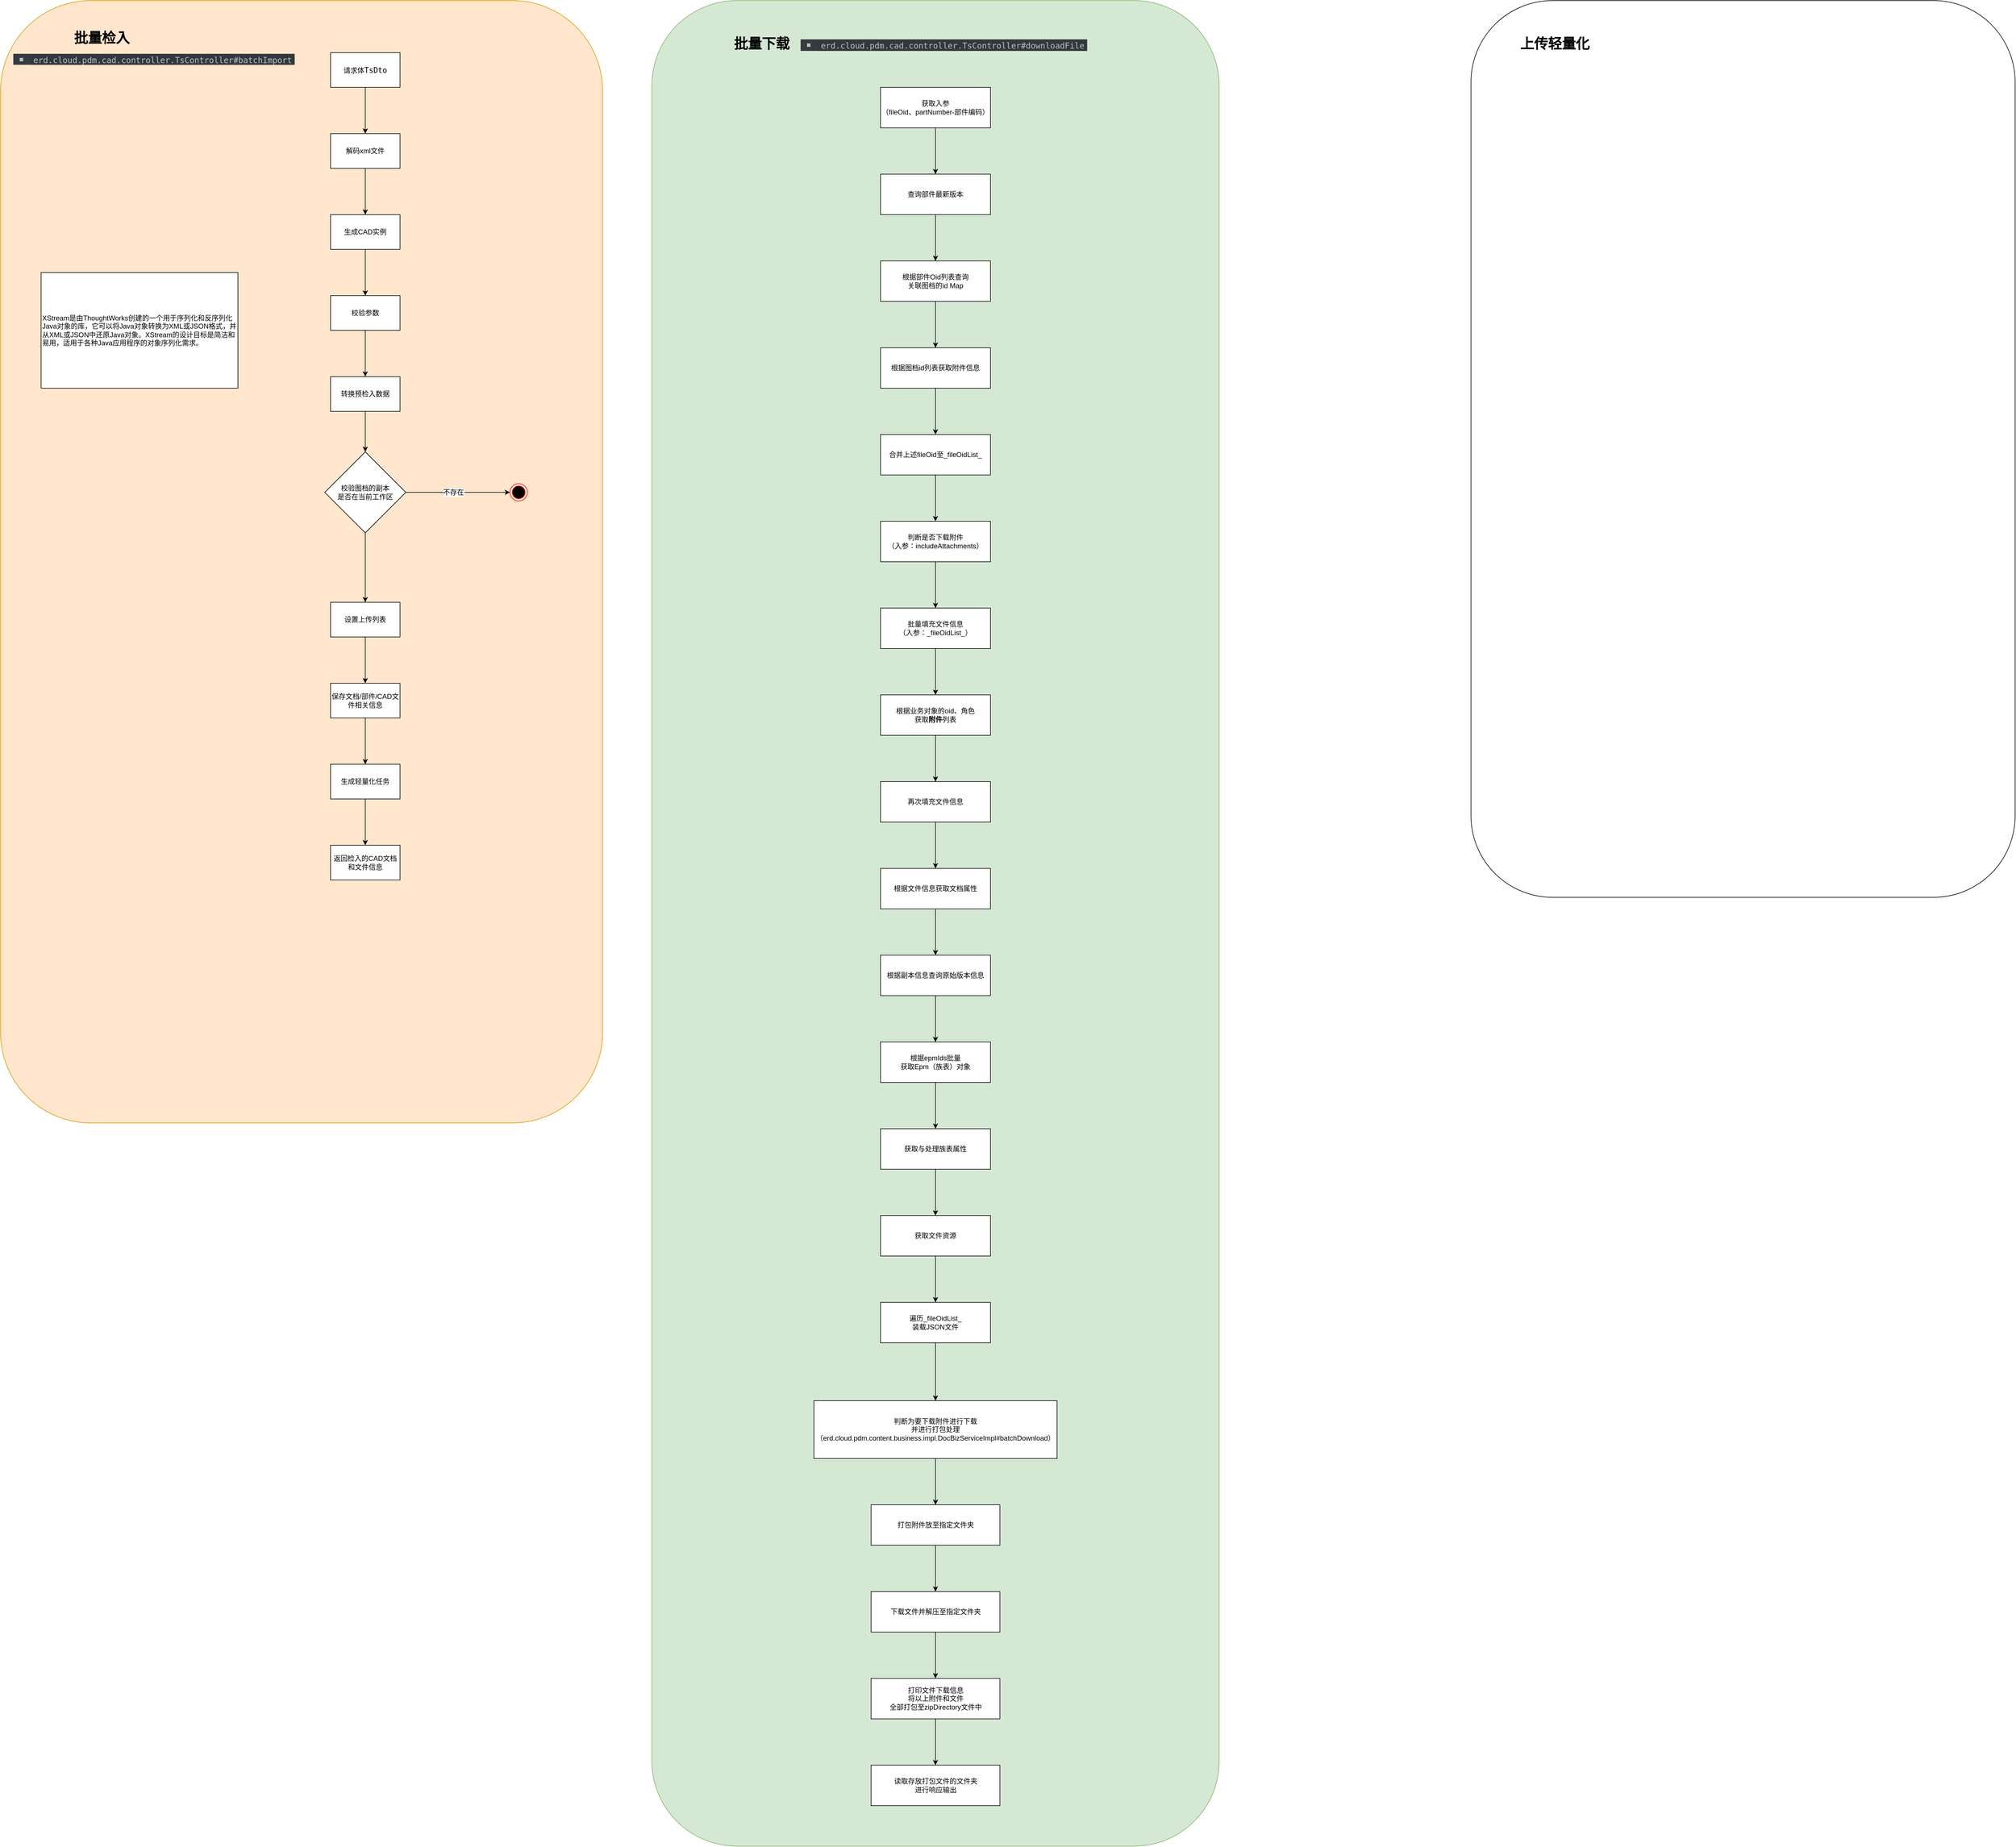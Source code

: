 <mxfile version="24.4.14" type="github">
  <diagram name="第 1 页" id="KDsxGl1fq4lFFDoglSv8">
    <mxGraphModel dx="2307" dy="793" grid="1" gridSize="10" guides="1" tooltips="1" connect="1" arrows="1" fold="1" page="1" pageScale="1" pageWidth="827" pageHeight="1169" math="0" shadow="0">
      <root>
        <mxCell id="0" />
        <mxCell id="1" parent="0" />
        <mxCell id="9zO-XzP03Kmli_csOhuw-26" value="" style="rounded=1;whiteSpace=wrap;html=1;strokeColor=#d79b00;align=center;verticalAlign=middle;fontFamily=Helvetica;fontSize=12;fillColor=#ffe6cc;labelBackgroundColor=none;" vertex="1" parent="1">
          <mxGeometry x="-580" y="40" width="1040" height="1940" as="geometry" />
        </mxCell>
        <mxCell id="9zO-XzP03Kmli_csOhuw-2" value="XStream是由ThoughtWorks创建的一个用于序列化和反序列化Java对象的库，它可以将Java对象转换为XML或JSON格式，并从XML或JSON中还原Java对象。XStream的设计目标是简洁和易用，适用于各种Java应用程序的对象序列化需求。" style="rounded=0;whiteSpace=wrap;html=1;align=left;" vertex="1" parent="1">
          <mxGeometry x="-510" y="510" width="340" height="200" as="geometry" />
        </mxCell>
        <mxCell id="9zO-XzP03Kmli_csOhuw-5" value="" style="edgeStyle=orthogonalEdgeStyle;rounded=0;orthogonalLoop=1;jettySize=auto;html=1;" edge="1" parent="1" source="9zO-XzP03Kmli_csOhuw-3" target="9zO-XzP03Kmli_csOhuw-4">
          <mxGeometry relative="1" as="geometry" />
        </mxCell>
        <mxCell id="9zO-XzP03Kmli_csOhuw-7" value="" style="edgeStyle=orthogonalEdgeStyle;rounded=0;orthogonalLoop=1;jettySize=auto;html=1;exitX=0.5;exitY=1;exitDx=0;exitDy=0;entryX=0.5;entryY=0;entryDx=0;entryDy=0;" edge="1" parent="1" source="9zO-XzP03Kmli_csOhuw-6" target="9zO-XzP03Kmli_csOhuw-3">
          <mxGeometry relative="1" as="geometry">
            <mxPoint x="-30" y="240" as="targetPoint" />
          </mxGeometry>
        </mxCell>
        <mxCell id="9zO-XzP03Kmli_csOhuw-3" value="解码xml文件" style="rounded=0;whiteSpace=wrap;html=1;" vertex="1" parent="1">
          <mxGeometry x="-10" y="270" width="120" height="60" as="geometry" />
        </mxCell>
        <mxCell id="9zO-XzP03Kmli_csOhuw-9" value="" style="edgeStyle=orthogonalEdgeStyle;rounded=0;orthogonalLoop=1;jettySize=auto;html=1;" edge="1" parent="1" source="9zO-XzP03Kmli_csOhuw-4" target="9zO-XzP03Kmli_csOhuw-8">
          <mxGeometry relative="1" as="geometry" />
        </mxCell>
        <mxCell id="9zO-XzP03Kmli_csOhuw-4" value="生成CAD实例" style="whiteSpace=wrap;html=1;rounded=0;" vertex="1" parent="1">
          <mxGeometry x="-10" y="410" width="120" height="60" as="geometry" />
        </mxCell>
        <mxCell id="9zO-XzP03Kmli_csOhuw-6" value="请求体&lt;span style=&quot;font-family: &amp;quot;JetBrains Mono&amp;quot;, monospace; font-size: 9.8pt; background-color: rgb(255, 255, 255);&quot;&gt;TsDto&lt;/span&gt;" style="whiteSpace=wrap;html=1;rounded=0;" vertex="1" parent="1">
          <mxGeometry x="-10" y="130" width="120" height="60" as="geometry" />
        </mxCell>
        <mxCell id="9zO-XzP03Kmli_csOhuw-11" value="" style="edgeStyle=orthogonalEdgeStyle;rounded=0;orthogonalLoop=1;jettySize=auto;html=1;" edge="1" parent="1" source="9zO-XzP03Kmli_csOhuw-8" target="9zO-XzP03Kmli_csOhuw-10">
          <mxGeometry relative="1" as="geometry" />
        </mxCell>
        <mxCell id="9zO-XzP03Kmli_csOhuw-8" value="校验参数" style="whiteSpace=wrap;html=1;rounded=0;" vertex="1" parent="1">
          <mxGeometry x="-10" y="550" width="120" height="60" as="geometry" />
        </mxCell>
        <mxCell id="9zO-XzP03Kmli_csOhuw-13" value="" style="edgeStyle=orthogonalEdgeStyle;rounded=0;orthogonalLoop=1;jettySize=auto;html=1;entryX=0.5;entryY=0;entryDx=0;entryDy=0;" edge="1" parent="1" source="9zO-XzP03Kmli_csOhuw-10" target="9zO-XzP03Kmli_csOhuw-14">
          <mxGeometry relative="1" as="geometry">
            <mxPoint x="50" y="830" as="targetPoint" />
          </mxGeometry>
        </mxCell>
        <mxCell id="9zO-XzP03Kmli_csOhuw-10" value="转换预检入数据" style="whiteSpace=wrap;html=1;rounded=0;" vertex="1" parent="1">
          <mxGeometry x="-10" y="690" width="120" height="60" as="geometry" />
        </mxCell>
        <mxCell id="9zO-XzP03Kmli_csOhuw-16" style="edgeStyle=orthogonalEdgeStyle;rounded=0;orthogonalLoop=1;jettySize=auto;html=1;exitX=1;exitY=0.5;exitDx=0;exitDy=0;entryX=0;entryY=0.5;entryDx=0;entryDy=0;fontFamily=Helvetica;fontSize=12;fontColor=default;" edge="1" parent="1" source="9zO-XzP03Kmli_csOhuw-14" target="9zO-XzP03Kmli_csOhuw-15">
          <mxGeometry relative="1" as="geometry" />
        </mxCell>
        <mxCell id="9zO-XzP03Kmli_csOhuw-17" value="不存在" style="edgeLabel;html=1;align=center;verticalAlign=middle;resizable=0;points=[];rounded=0;strokeColor=default;fontFamily=Helvetica;fontSize=12;fontColor=default;fillColor=default;" vertex="1" connectable="0" parent="9zO-XzP03Kmli_csOhuw-16">
          <mxGeometry x="-0.091" relative="1" as="geometry">
            <mxPoint as="offset" />
          </mxGeometry>
        </mxCell>
        <mxCell id="9zO-XzP03Kmli_csOhuw-19" value="" style="edgeStyle=orthogonalEdgeStyle;rounded=0;orthogonalLoop=1;jettySize=auto;html=1;fontFamily=Helvetica;fontSize=12;fontColor=default;" edge="1" parent="1" source="9zO-XzP03Kmli_csOhuw-14" target="9zO-XzP03Kmli_csOhuw-18">
          <mxGeometry relative="1" as="geometry" />
        </mxCell>
        <mxCell id="9zO-XzP03Kmli_csOhuw-14" value="校验图档的副本&lt;br&gt;是否在当前工作区" style="rhombus;whiteSpace=wrap;html=1;rounded=0;strokeColor=default;align=center;verticalAlign=middle;fontFamily=Helvetica;fontSize=12;fontColor=default;fillColor=default;" vertex="1" parent="1">
          <mxGeometry x="-20" y="820" width="140" height="140" as="geometry" />
        </mxCell>
        <mxCell id="9zO-XzP03Kmli_csOhuw-15" value="" style="ellipse;html=1;shape=endState;fillColor=#000000;strokeColor=#ff0000;rounded=0;align=center;verticalAlign=middle;fontFamily=Helvetica;fontSize=12;fontColor=default;" vertex="1" parent="1">
          <mxGeometry x="300" y="875" width="30" height="30" as="geometry" />
        </mxCell>
        <mxCell id="9zO-XzP03Kmli_csOhuw-21" value="" style="edgeStyle=orthogonalEdgeStyle;rounded=0;orthogonalLoop=1;jettySize=auto;html=1;fontFamily=Helvetica;fontSize=12;fontColor=default;" edge="1" parent="1" source="9zO-XzP03Kmli_csOhuw-18" target="9zO-XzP03Kmli_csOhuw-20">
          <mxGeometry relative="1" as="geometry" />
        </mxCell>
        <mxCell id="9zO-XzP03Kmli_csOhuw-18" value="设置上传列表" style="whiteSpace=wrap;html=1;rounded=0;" vertex="1" parent="1">
          <mxGeometry x="-10" y="1080" width="120" height="60" as="geometry" />
        </mxCell>
        <mxCell id="9zO-XzP03Kmli_csOhuw-23" value="" style="edgeStyle=orthogonalEdgeStyle;rounded=0;orthogonalLoop=1;jettySize=auto;html=1;fontFamily=Helvetica;fontSize=12;fontColor=default;" edge="1" parent="1" source="9zO-XzP03Kmli_csOhuw-20" target="9zO-XzP03Kmli_csOhuw-22">
          <mxGeometry relative="1" as="geometry" />
        </mxCell>
        <mxCell id="9zO-XzP03Kmli_csOhuw-20" value="保存文档/部件/CAD文件相关信息" style="whiteSpace=wrap;html=1;rounded=0;" vertex="1" parent="1">
          <mxGeometry x="-10" y="1220" width="120" height="60" as="geometry" />
        </mxCell>
        <mxCell id="9zO-XzP03Kmli_csOhuw-25" value="" style="edgeStyle=orthogonalEdgeStyle;rounded=0;orthogonalLoop=1;jettySize=auto;html=1;fontFamily=Helvetica;fontSize=12;fontColor=default;" edge="1" parent="1" source="9zO-XzP03Kmli_csOhuw-22" target="9zO-XzP03Kmli_csOhuw-24">
          <mxGeometry relative="1" as="geometry" />
        </mxCell>
        <mxCell id="9zO-XzP03Kmli_csOhuw-22" value="生成轻量化任务" style="whiteSpace=wrap;html=1;rounded=0;" vertex="1" parent="1">
          <mxGeometry x="-10" y="1360" width="120" height="60" as="geometry" />
        </mxCell>
        <mxCell id="9zO-XzP03Kmli_csOhuw-24" value="返回检入的CAD文档和文件信息" style="whiteSpace=wrap;html=1;rounded=0;" vertex="1" parent="1">
          <mxGeometry x="-10" y="1500" width="120" height="60" as="geometry" />
        </mxCell>
        <mxCell id="9zO-XzP03Kmli_csOhuw-28" value="&lt;h1&gt;批量检入&lt;/h1&gt;" style="text;html=1;align=center;verticalAlign=middle;whiteSpace=wrap;rounded=0;fontFamily=Helvetica;fontSize=12;fontColor=default;" vertex="1" parent="1">
          <mxGeometry x="-470" y="80" width="130" height="50" as="geometry" />
        </mxCell>
        <mxCell id="9zO-XzP03Kmli_csOhuw-29" value="" style="rounded=1;whiteSpace=wrap;html=1;strokeColor=#82b366;align=center;verticalAlign=middle;fontFamily=Helvetica;fontSize=12;fillColor=#d5e8d4;" vertex="1" parent="1">
          <mxGeometry x="545" y="40" width="980" height="3190" as="geometry" />
        </mxCell>
        <mxCell id="9zO-XzP03Kmli_csOhuw-31" value="&lt;h1&gt;批量下载&lt;/h1&gt;" style="text;html=1;align=center;verticalAlign=middle;whiteSpace=wrap;rounded=0;fontFamily=Helvetica;fontSize=12;fontColor=default;" vertex="1" parent="1">
          <mxGeometry x="670" y="90" width="130" height="50" as="geometry" />
        </mxCell>
        <mxCell id="9zO-XzP03Kmli_csOhuw-34" value="" style="edgeStyle=orthogonalEdgeStyle;rounded=0;orthogonalLoop=1;jettySize=auto;html=1;fontFamily=Helvetica;fontSize=12;fontColor=default;" edge="1" parent="1" source="9zO-XzP03Kmli_csOhuw-32" target="9zO-XzP03Kmli_csOhuw-33">
          <mxGeometry relative="1" as="geometry" />
        </mxCell>
        <mxCell id="9zO-XzP03Kmli_csOhuw-32" value="获取入参&lt;br&gt;（fileOid、partNumber-部件编码）" style="rounded=0;whiteSpace=wrap;html=1;strokeColor=default;align=center;verticalAlign=middle;fontFamily=Helvetica;fontSize=12;fontColor=default;fillColor=default;" vertex="1" parent="1">
          <mxGeometry x="940" y="190" width="190" height="70" as="geometry" />
        </mxCell>
        <mxCell id="9zO-XzP03Kmli_csOhuw-36" value="" style="edgeStyle=orthogonalEdgeStyle;rounded=0;orthogonalLoop=1;jettySize=auto;html=1;fontFamily=Helvetica;fontSize=12;fontColor=default;" edge="1" parent="1" source="9zO-XzP03Kmli_csOhuw-33" target="9zO-XzP03Kmli_csOhuw-35">
          <mxGeometry relative="1" as="geometry" />
        </mxCell>
        <mxCell id="9zO-XzP03Kmli_csOhuw-33" value="查询部件最新版本" style="rounded=0;whiteSpace=wrap;html=1;strokeColor=default;align=center;verticalAlign=middle;fontFamily=Helvetica;fontSize=12;fontColor=default;fillColor=default;" vertex="1" parent="1">
          <mxGeometry x="940" y="340" width="190" height="70" as="geometry" />
        </mxCell>
        <mxCell id="9zO-XzP03Kmli_csOhuw-38" value="" style="edgeStyle=orthogonalEdgeStyle;rounded=0;orthogonalLoop=1;jettySize=auto;html=1;fontFamily=Helvetica;fontSize=12;fontColor=default;" edge="1" parent="1" source="9zO-XzP03Kmli_csOhuw-35" target="9zO-XzP03Kmli_csOhuw-37">
          <mxGeometry relative="1" as="geometry" />
        </mxCell>
        <mxCell id="9zO-XzP03Kmli_csOhuw-35" value="根据部件Oid列表查询&lt;br&gt;关联图档的id Map" style="rounded=0;whiteSpace=wrap;html=1;strokeColor=default;align=center;verticalAlign=middle;fontFamily=Helvetica;fontSize=12;fontColor=default;fillColor=default;" vertex="1" parent="1">
          <mxGeometry x="940" y="490" width="190" height="70" as="geometry" />
        </mxCell>
        <mxCell id="9zO-XzP03Kmli_csOhuw-40" value="" style="edgeStyle=orthogonalEdgeStyle;rounded=0;orthogonalLoop=1;jettySize=auto;html=1;fontFamily=Helvetica;fontSize=12;fontColor=default;" edge="1" parent="1" source="9zO-XzP03Kmli_csOhuw-37" target="9zO-XzP03Kmli_csOhuw-39">
          <mxGeometry relative="1" as="geometry" />
        </mxCell>
        <mxCell id="9zO-XzP03Kmli_csOhuw-37" value="根据图档id列表获取附件信息" style="rounded=0;whiteSpace=wrap;html=1;strokeColor=default;align=center;verticalAlign=middle;fontFamily=Helvetica;fontSize=12;fontColor=default;fillColor=default;" vertex="1" parent="1">
          <mxGeometry x="940" y="640" width="190" height="70" as="geometry" />
        </mxCell>
        <mxCell id="9zO-XzP03Kmli_csOhuw-42" value="" style="edgeStyle=orthogonalEdgeStyle;rounded=0;orthogonalLoop=1;jettySize=auto;html=1;fontFamily=Helvetica;fontSize=12;fontColor=default;" edge="1" parent="1" source="9zO-XzP03Kmli_csOhuw-39" target="9zO-XzP03Kmli_csOhuw-41">
          <mxGeometry relative="1" as="geometry" />
        </mxCell>
        <mxCell id="9zO-XzP03Kmli_csOhuw-39" value="合并上述fileOid至_fileOidList_" style="rounded=0;whiteSpace=wrap;html=1;strokeColor=default;align=center;verticalAlign=middle;fillColor=default;" vertex="1" parent="1">
          <mxGeometry x="940" y="790" width="190" height="70" as="geometry" />
        </mxCell>
        <mxCell id="9zO-XzP03Kmli_csOhuw-44" value="" style="edgeStyle=orthogonalEdgeStyle;rounded=0;orthogonalLoop=1;jettySize=auto;html=1;fontFamily=Helvetica;fontSize=12;fontColor=default;" edge="1" parent="1" source="9zO-XzP03Kmli_csOhuw-41" target="9zO-XzP03Kmli_csOhuw-43">
          <mxGeometry relative="1" as="geometry" />
        </mxCell>
        <mxCell id="9zO-XzP03Kmli_csOhuw-41" value="判断是否下载附件&#xa;（入参：includeAttachments）" style="rounded=0;whiteSpace=wrap;html=1;strokeColor=default;align=center;verticalAlign=middle;fillColor=default;" vertex="1" parent="1">
          <mxGeometry x="940" y="940" width="190" height="70" as="geometry" />
        </mxCell>
        <mxCell id="9zO-XzP03Kmli_csOhuw-46" value="" style="edgeStyle=orthogonalEdgeStyle;rounded=0;orthogonalLoop=1;jettySize=auto;html=1;fontFamily=Helvetica;fontSize=12;fontColor=default;" edge="1" parent="1" source="9zO-XzP03Kmli_csOhuw-43" target="9zO-XzP03Kmli_csOhuw-45">
          <mxGeometry relative="1" as="geometry" />
        </mxCell>
        <mxCell id="9zO-XzP03Kmli_csOhuw-43" value="批量填充文件信息&#xa;（入参：_fileOidList_）" style="rounded=0;whiteSpace=wrap;html=1;strokeColor=default;align=center;verticalAlign=middle;fillColor=default;" vertex="1" parent="1">
          <mxGeometry x="940" y="1090" width="190" height="70" as="geometry" />
        </mxCell>
        <mxCell id="9zO-XzP03Kmli_csOhuw-48" value="" style="edgeStyle=orthogonalEdgeStyle;rounded=0;orthogonalLoop=1;jettySize=auto;html=1;fontFamily=Helvetica;fontSize=12;fontColor=default;" edge="1" parent="1" source="9zO-XzP03Kmli_csOhuw-45" target="9zO-XzP03Kmli_csOhuw-47">
          <mxGeometry relative="1" as="geometry" />
        </mxCell>
        <mxCell id="9zO-XzP03Kmli_csOhuw-45" value="根据业务对象的oid、角色&lt;br&gt;获取&lt;b&gt;附件&lt;/b&gt;列表" style="rounded=0;whiteSpace=wrap;html=1;strokeColor=default;align=center;verticalAlign=middle;fillColor=default;" vertex="1" parent="1">
          <mxGeometry x="940" y="1240" width="190" height="70" as="geometry" />
        </mxCell>
        <mxCell id="9zO-XzP03Kmli_csOhuw-50" value="" style="edgeStyle=orthogonalEdgeStyle;rounded=0;orthogonalLoop=1;jettySize=auto;html=1;fontFamily=Helvetica;fontSize=12;fontColor=default;" edge="1" parent="1" source="9zO-XzP03Kmli_csOhuw-47" target="9zO-XzP03Kmli_csOhuw-49">
          <mxGeometry relative="1" as="geometry" />
        </mxCell>
        <mxCell id="9zO-XzP03Kmli_csOhuw-47" value="再次填充文件信息" style="rounded=0;whiteSpace=wrap;html=1;strokeColor=default;align=center;verticalAlign=middle;fillColor=default;" vertex="1" parent="1">
          <mxGeometry x="940" y="1390" width="190" height="70" as="geometry" />
        </mxCell>
        <mxCell id="9zO-XzP03Kmli_csOhuw-52" value="" style="edgeStyle=orthogonalEdgeStyle;rounded=0;orthogonalLoop=1;jettySize=auto;html=1;fontFamily=Helvetica;fontSize=12;fontColor=default;" edge="1" parent="1" source="9zO-XzP03Kmli_csOhuw-49" target="9zO-XzP03Kmli_csOhuw-51">
          <mxGeometry relative="1" as="geometry" />
        </mxCell>
        <mxCell id="9zO-XzP03Kmli_csOhuw-49" value="根据文件信息获取文档属性" style="rounded=0;whiteSpace=wrap;html=1;strokeColor=default;align=center;verticalAlign=middle;fillColor=default;" vertex="1" parent="1">
          <mxGeometry x="940" y="1540" width="190" height="70" as="geometry" />
        </mxCell>
        <mxCell id="9zO-XzP03Kmli_csOhuw-54" value="" style="edgeStyle=orthogonalEdgeStyle;rounded=0;orthogonalLoop=1;jettySize=auto;html=1;fontFamily=Helvetica;fontSize=12;fontColor=default;" edge="1" parent="1" source="9zO-XzP03Kmli_csOhuw-51" target="9zO-XzP03Kmli_csOhuw-53">
          <mxGeometry relative="1" as="geometry" />
        </mxCell>
        <mxCell id="9zO-XzP03Kmli_csOhuw-51" value="根据副本信息查询原始版本信息" style="rounded=0;whiteSpace=wrap;html=1;strokeColor=default;align=center;verticalAlign=middle;fillColor=default;" vertex="1" parent="1">
          <mxGeometry x="940" y="1690" width="190" height="70" as="geometry" />
        </mxCell>
        <mxCell id="9zO-XzP03Kmli_csOhuw-56" value="" style="edgeStyle=orthogonalEdgeStyle;rounded=0;orthogonalLoop=1;jettySize=auto;html=1;fontFamily=Helvetica;fontSize=12;fontColor=default;" edge="1" parent="1" source="9zO-XzP03Kmli_csOhuw-53" target="9zO-XzP03Kmli_csOhuw-55">
          <mxGeometry relative="1" as="geometry" />
        </mxCell>
        <mxCell id="9zO-XzP03Kmli_csOhuw-53" value="根据epmIds批量&lt;br&gt;获取Epm（族表）对象" style="rounded=0;whiteSpace=wrap;html=1;strokeColor=default;align=center;verticalAlign=middle;fillColor=default;" vertex="1" parent="1">
          <mxGeometry x="940" y="1840" width="190" height="70" as="geometry" />
        </mxCell>
        <mxCell id="9zO-XzP03Kmli_csOhuw-58" value="" style="edgeStyle=orthogonalEdgeStyle;rounded=0;orthogonalLoop=1;jettySize=auto;html=1;fontFamily=Helvetica;fontSize=12;fontColor=default;" edge="1" parent="1" source="9zO-XzP03Kmli_csOhuw-55" target="9zO-XzP03Kmli_csOhuw-57">
          <mxGeometry relative="1" as="geometry" />
        </mxCell>
        <mxCell id="9zO-XzP03Kmli_csOhuw-55" value="获取与处理族表属性" style="rounded=0;whiteSpace=wrap;html=1;strokeColor=default;align=center;verticalAlign=middle;fillColor=default;" vertex="1" parent="1">
          <mxGeometry x="940" y="1990" width="190" height="70" as="geometry" />
        </mxCell>
        <mxCell id="9zO-XzP03Kmli_csOhuw-62" value="" style="edgeStyle=orthogonalEdgeStyle;rounded=0;orthogonalLoop=1;jettySize=auto;html=1;fontFamily=Helvetica;fontSize=12;fontColor=default;" edge="1" parent="1" source="9zO-XzP03Kmli_csOhuw-57" target="9zO-XzP03Kmli_csOhuw-61">
          <mxGeometry relative="1" as="geometry" />
        </mxCell>
        <mxCell id="9zO-XzP03Kmli_csOhuw-57" value="获取文件资源" style="rounded=0;whiteSpace=wrap;html=1;strokeColor=default;align=center;verticalAlign=middle;fillColor=default;" vertex="1" parent="1">
          <mxGeometry x="940" y="2140" width="190" height="70" as="geometry" />
        </mxCell>
        <mxCell id="9zO-XzP03Kmli_csOhuw-64" value="" style="edgeStyle=orthogonalEdgeStyle;rounded=0;orthogonalLoop=1;jettySize=auto;html=1;fontFamily=Helvetica;fontSize=12;fontColor=default;" edge="1" parent="1" source="9zO-XzP03Kmli_csOhuw-61" target="9zO-XzP03Kmli_csOhuw-63">
          <mxGeometry relative="1" as="geometry" />
        </mxCell>
        <mxCell id="9zO-XzP03Kmli_csOhuw-61" value="遍历_fileOidList_&lt;br&gt;装载JSON文件" style="rounded=0;whiteSpace=wrap;html=1;strokeColor=default;align=center;verticalAlign=middle;fillColor=default;" vertex="1" parent="1">
          <mxGeometry x="940" y="2290" width="190" height="70" as="geometry" />
        </mxCell>
        <mxCell id="9zO-XzP03Kmli_csOhuw-66" value="" style="edgeStyle=orthogonalEdgeStyle;rounded=0;orthogonalLoop=1;jettySize=auto;html=1;fontFamily=Helvetica;fontSize=12;fontColor=default;" edge="1" parent="1" source="9zO-XzP03Kmli_csOhuw-63" target="9zO-XzP03Kmli_csOhuw-65">
          <mxGeometry relative="1" as="geometry" />
        </mxCell>
        <mxCell id="9zO-XzP03Kmli_csOhuw-63" value="判断为要下载附件进行下载&lt;br&gt;并进行打包处理&lt;br&gt;（erd.cloud.pdm.content.business.impl.DocBizServiceImpl#batchDownload）" style="rounded=0;whiteSpace=wrap;html=1;strokeColor=default;align=center;verticalAlign=middle;fillColor=default;" vertex="1" parent="1">
          <mxGeometry x="825" y="2460" width="420" height="100" as="geometry" />
        </mxCell>
        <mxCell id="9zO-XzP03Kmli_csOhuw-68" value="" style="edgeStyle=orthogonalEdgeStyle;rounded=0;orthogonalLoop=1;jettySize=auto;html=1;fontFamily=Helvetica;fontSize=12;fontColor=default;" edge="1" parent="1" source="9zO-XzP03Kmli_csOhuw-65" target="9zO-XzP03Kmli_csOhuw-67">
          <mxGeometry relative="1" as="geometry" />
        </mxCell>
        <mxCell id="9zO-XzP03Kmli_csOhuw-65" value="打包附件放至指定文件夹" style="rounded=0;whiteSpace=wrap;html=1;strokeColor=default;align=center;verticalAlign=middle;fillColor=default;" vertex="1" parent="1">
          <mxGeometry x="923.75" y="2640" width="222.5" height="70" as="geometry" />
        </mxCell>
        <mxCell id="9zO-XzP03Kmli_csOhuw-70" value="" style="edgeStyle=orthogonalEdgeStyle;rounded=0;orthogonalLoop=1;jettySize=auto;html=1;fontFamily=Helvetica;fontSize=12;fontColor=default;" edge="1" parent="1" source="9zO-XzP03Kmli_csOhuw-67" target="9zO-XzP03Kmli_csOhuw-69">
          <mxGeometry relative="1" as="geometry" />
        </mxCell>
        <mxCell id="9zO-XzP03Kmli_csOhuw-67" value="下载文件并解压至指定文件夹" style="rounded=0;whiteSpace=wrap;html=1;strokeColor=default;align=center;verticalAlign=middle;fillColor=default;" vertex="1" parent="1">
          <mxGeometry x="923.75" y="2790" width="222.5" height="70" as="geometry" />
        </mxCell>
        <mxCell id="9zO-XzP03Kmli_csOhuw-72" value="" style="edgeStyle=orthogonalEdgeStyle;rounded=0;orthogonalLoop=1;jettySize=auto;html=1;fontFamily=Helvetica;fontSize=12;fontColor=default;" edge="1" parent="1" source="9zO-XzP03Kmli_csOhuw-69" target="9zO-XzP03Kmli_csOhuw-71">
          <mxGeometry relative="1" as="geometry" />
        </mxCell>
        <mxCell id="9zO-XzP03Kmli_csOhuw-69" value="打印文件下载信息&lt;br&gt;将以上附件和文件&lt;br&gt;全部打包至zipDirectory文件中" style="rounded=0;whiteSpace=wrap;html=1;strokeColor=default;align=center;verticalAlign=middle;fillColor=default;" vertex="1" parent="1">
          <mxGeometry x="923.75" y="2940" width="222.5" height="70" as="geometry" />
        </mxCell>
        <mxCell id="9zO-XzP03Kmli_csOhuw-71" value="读取存放打包文件的文件夹&lt;br&gt;进行响应输出" style="rounded=0;whiteSpace=wrap;html=1;strokeColor=default;align=center;verticalAlign=middle;fillColor=default;" vertex="1" parent="1">
          <mxGeometry x="923.75" y="3090" width="222.5" height="70" as="geometry" />
        </mxCell>
        <mxCell id="9zO-XzP03Kmli_csOhuw-76" value="" style="rounded=1;whiteSpace=wrap;html=1;strokeColor=default;align=center;verticalAlign=middle;fontFamily=Helvetica;fontSize=12;fontColor=default;fillColor=default;" vertex="1" parent="1">
          <mxGeometry x="1960" y="40" width="940" height="1550" as="geometry" />
        </mxCell>
        <mxCell id="9zO-XzP03Kmli_csOhuw-77" value="&lt;h1&gt;上传轻量化&lt;/h1&gt;" style="text;html=1;align=center;verticalAlign=middle;whiteSpace=wrap;rounded=0;fontFamily=Helvetica;fontSize=12;fontColor=default;" vertex="1" parent="1">
          <mxGeometry x="2040" y="90" width="130" height="50" as="geometry" />
        </mxCell>
        <mxCell id="9zO-XzP03Kmli_csOhuw-78" value="&lt;ul style=&quot;box-sizing: border-box; margin: 0px; padding: 0px 0px 0px 1.875rem; list-style: square; position: relative; color: rgb(184, 191, 198); font-family: &amp;quot;Helvetica Neue&amp;quot;, Helvetica, Arial, &amp;quot;Segoe UI Emoji&amp;quot;, sans-serif; font-size: 16px; text-align: left; background-color: rgb(54, 59, 64);&quot; data-mark=&quot;-&quot; class=&quot;ul-list&quot;&gt;&lt;li style=&quot;box-sizing: border-box; margin: 0px; position: relative;&quot; class=&quot;md-list-item md-focus-container&quot;&gt;&lt;p style=&quot;box-sizing: border-box; line-height: inherit; orphans: 4; margin: 0px 0px 0.5rem; overflow-wrap: break-word; white-space-collapse: preserve; position: relative;&quot; class=&quot;md-end-block md-p md-focus&quot;&gt;&lt;span style=&quot;box-sizing: border-box;&quot; class=&quot;md-pair-s md-expand&quot; spellcheck=&quot;false&quot;&gt;&lt;code style=&quot;box-sizing: border-box; font-family: Monaco, Consolas, &amp;quot;Andale Mono&amp;quot;, &amp;quot;DejaVu Sans Mono&amp;quot;, monospace; vertical-align: initial; font-size: 0.875em; background: rgba(0, 0, 0, 0.05); padding: 2px 5px;&quot;&gt;erd.cloud.pdm.cad.controller.TsController#batchImport&lt;/code&gt;&lt;/span&gt;&lt;/p&gt;&lt;/li&gt;&lt;/ul&gt;" style="text;html=1;align=center;verticalAlign=middle;whiteSpace=wrap;rounded=0;fontFamily=Helvetica;fontSize=12;fontColor=default;" vertex="1" parent="1">
          <mxGeometry x="-500" y="130" width="370" height="30" as="geometry" />
        </mxCell>
        <UserObject label="&lt;ul class=&quot;ul-list&quot; data-mark=&quot;-&quot; style=&quot;box-sizing: border-box; margin: 0px; padding: 0px 0px 0px 1.875rem; list-style: square; position: relative; color: rgb(184, 191, 198); font-family: &amp;quot;Helvetica Neue&amp;quot;, Helvetica, Arial, &amp;quot;Segoe UI Emoji&amp;quot;, sans-serif; font-size: 16px; font-style: normal; font-variant-ligatures: normal; font-variant-caps: normal; font-weight: 400; letter-spacing: normal; orphans: 2; text-align: left; text-indent: 0px; text-transform: none; white-space: normal; widows: 2; word-spacing: 0px; -webkit-text-stroke-width: 0px; background-color: rgb(54, 59, 64); text-decoration-thickness: initial; text-decoration-style: initial; text-decoration-color: initial;&quot;&gt;&lt;li class=&quot;md-list-item md-focus-container&quot; style=&quot;box-sizing: border-box; margin: 0px; position: relative;&quot;&gt;&lt;p class=&quot;md-end-block md-p md-focus&quot; style=&quot;box-sizing: border-box; line-height: inherit; orphans: 4; margin: 0px 0px 0.5rem; overflow-wrap: break-word; white-space: pre-wrap; position: relative;&quot;&gt;&lt;span spellcheck=&quot;false&quot; class=&quot;md-pair-s md-expand&quot; style=&quot;box-sizing: border-box;&quot;&gt;&lt;code style=&quot;box-sizing: border-box; font-family: Monaco, Consolas, &amp;quot;Andale Mono&amp;quot;, &amp;quot;DejaVu Sans Mono&amp;quot;, monospace; text-align: left; vertical-align: initial; font-size: 0.875em; background: rgba(0, 0, 0, 0.05); padding: 2px 5px;&quot;&gt;erd.cloud.pdm.cad.controller.TsController#downloadFile&lt;/code&gt;&lt;/span&gt;&lt;/p&gt;&lt;/li&gt;&lt;/ul&gt;" link="&lt;ul class=&quot;ul-list&quot; data-mark=&quot;-&quot; style=&quot;box-sizing: border-box; margin: 0px; padding: 0px 0px 0px 1.875rem; list-style: square; position: relative; color: rgb(184, 191, 198); font-family: &amp;quot;Helvetica Neue&amp;quot;, Helvetica, Arial, &amp;quot;Segoe UI Emoji&amp;quot;, sans-serif; font-size: 16px; font-style: normal; font-variant-ligatures: normal; font-variant-caps: normal; font-weight: 400; letter-spacing: normal; orphans: 2; text-align: left; text-indent: 0px; text-transform: none; white-space: normal; widows: 2; word-spacing: 0px; -webkit-text-stroke-width: 0px; background-color: rgb(54, 59, 64); text-decoration-thickness: initial; text-decoration-style: initial; text-decoration-color: initial;&quot;&gt;&lt;li class=&quot;md-list-item md-focus-container&quot; style=&quot;box-sizing: border-box; margin: 0px; position: relative;&quot;&gt;&lt;p class=&quot;md-end-block md-p md-focus&quot; style=&quot;box-sizing: border-box; line-height: inherit; orphans: 4; margin: 0px 0px 0.5rem; overflow-wrap: break-word; white-space: pre-wrap; position: relative;&quot;&gt;&lt;span spellcheck=&quot;false&quot; class=&quot;md-pair-s md-expand&quot; style=&quot;box-sizing: border-box;&quot;&gt;&lt;code style=&quot;box-sizing: border-box; font-family: Monaco, Consolas, &amp;quot;Andale Mono&amp;quot;, &amp;quot;DejaVu Sans Mono&amp;quot;, monospace; text-align: left; vertical-align: initial; font-size: 0.875em; background: rgba(0, 0, 0, 0.05); padding: 2px 5px;&quot;&gt;erd.cloud.pdm.cad.controller.TsController#downloadFile&lt;/code&gt;&lt;/span&gt;&lt;/p&gt;&lt;/li&gt;&lt;/ul&gt;" id="9zO-XzP03Kmli_csOhuw-80">
          <mxCell style="text;whiteSpace=wrap;html=1;fontFamily=Helvetica;fontSize=12;fontColor=default;" vertex="1" parent="1">
            <mxGeometry x="800" y="100" width="490" height="50" as="geometry" />
          </mxCell>
        </UserObject>
      </root>
    </mxGraphModel>
  </diagram>
</mxfile>
